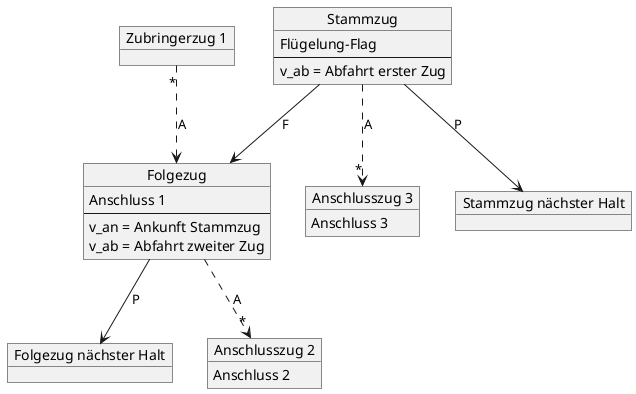 @startuml
'https://plantuml.com/object-diagram

object Stammzug {
    Flügelung-Flag
    --
    v_ab = Abfahrt erster Zug
}

object "Stammzug nächster Halt" as StammzugSucc

object Folgezug {
    Anschluss 1
    --
    v_an = Ankunft Stammzug
    v_ab = Abfahrt zweiter Zug
}

object "Folgezug nächster Halt" as FolgezugSucc

object "Zubringerzug 1" as A1

object "Anschlusszug 2" as A2 {
Anschluss 2
}

object "Anschlusszug 3" as A3 {
Anschluss 3
}

Stammzug --> Folgezug: F
Stammzug --> StammzugSucc: P
Folgezug --> FolgezugSucc: P

A1 "*" -[dashed]-> Folgezug: A
Folgezug -[dashed]-> "*" A2: A
Stammzug -[dashed]-> "*" A3: A

@enduml
